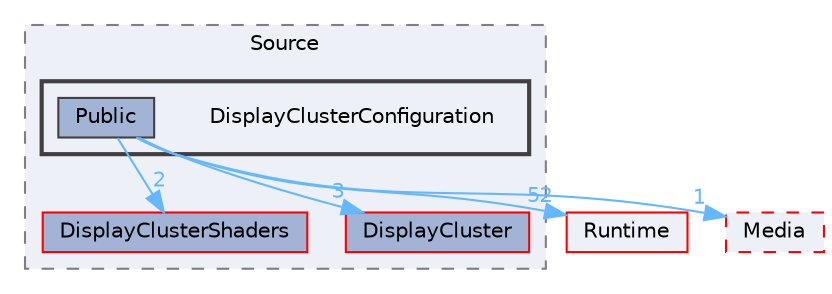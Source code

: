 digraph "DisplayClusterConfiguration"
{
 // INTERACTIVE_SVG=YES
 // LATEX_PDF_SIZE
  bgcolor="transparent";
  edge [fontname=Helvetica,fontsize=10,labelfontname=Helvetica,labelfontsize=10];
  node [fontname=Helvetica,fontsize=10,shape=box,height=0.2,width=0.4];
  compound=true
  subgraph clusterdir_acbfb3df7bc9decc780320b5cf3ee935 {
    graph [ bgcolor="#edf0f7", pencolor="grey50", label="Source", fontname=Helvetica,fontsize=10 style="filled,dashed", URL="dir_acbfb3df7bc9decc780320b5cf3ee935.html",tooltip=""]
  dir_581e12d42aa2b5fed96348dbd9155d5d [label="DisplayClusterShaders", fillcolor="#a2b4d6", color="red", style="filled", URL="dir_581e12d42aa2b5fed96348dbd9155d5d.html",tooltip=""];
  dir_d83c855bf8b66896400089d2317d0824 [label="DisplayCluster", fillcolor="#a2b4d6", color="red", style="filled", URL="dir_d83c855bf8b66896400089d2317d0824.html",tooltip=""];
  subgraph clusterdir_96e45f3eefa341c89ab99fae333c719c {
    graph [ bgcolor="#edf0f7", pencolor="grey25", label="", fontname=Helvetica,fontsize=10 style="filled,bold", URL="dir_96e45f3eefa341c89ab99fae333c719c.html",tooltip=""]
    dir_96e45f3eefa341c89ab99fae333c719c [shape=plaintext, label="DisplayClusterConfiguration"];
  dir_4026378b030a0ba4ca19d9dac498deea [label="Public", fillcolor="#a2b4d6", color="grey25", style="filled", URL="dir_4026378b030a0ba4ca19d9dac498deea.html",tooltip=""];
  }
  }
  dir_7536b172fbd480bfd146a1b1acd6856b [label="Runtime", fillcolor="#edf0f7", color="red", style="filled", URL="dir_7536b172fbd480bfd146a1b1acd6856b.html",tooltip=""];
  dir_e7545ee2be72abf41ff78291809f57ef [label="Media", fillcolor="#edf0f7", color="red", style="filled,dashed", URL="dir_e7545ee2be72abf41ff78291809f57ef.html",tooltip=""];
  dir_4026378b030a0ba4ca19d9dac498deea->dir_581e12d42aa2b5fed96348dbd9155d5d [headlabel="2", labeldistance=1.5 headhref="dir_000882_000335.html" href="dir_000882_000335.html" color="steelblue1" fontcolor="steelblue1"];
  dir_4026378b030a0ba4ca19d9dac498deea->dir_7536b172fbd480bfd146a1b1acd6856b [headlabel="52", labeldistance=1.5 headhref="dir_000882_000984.html" href="dir_000882_000984.html" color="steelblue1" fontcolor="steelblue1"];
  dir_4026378b030a0ba4ca19d9dac498deea->dir_d83c855bf8b66896400089d2317d0824 [headlabel="3", labeldistance=1.5 headhref="dir_000882_000316.html" href="dir_000882_000316.html" color="steelblue1" fontcolor="steelblue1"];
  dir_4026378b030a0ba4ca19d9dac498deea->dir_e7545ee2be72abf41ff78291809f57ef [headlabel="1", labeldistance=1.5 headhref="dir_000882_000610.html" href="dir_000882_000610.html" color="steelblue1" fontcolor="steelblue1"];
}
